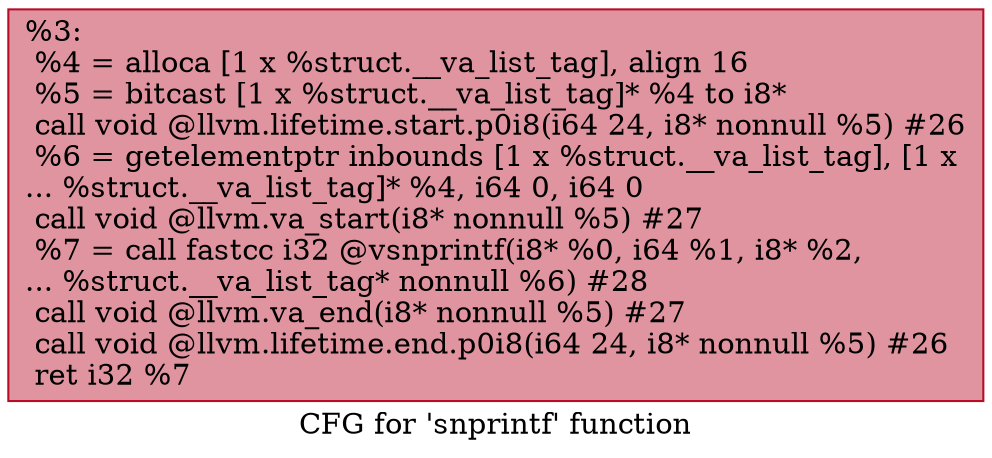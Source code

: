 digraph "CFG for 'snprintf' function" {
	label="CFG for 'snprintf' function";

	Node0x24c9cb0 [shape=record,color="#b70d28ff", style=filled, fillcolor="#b70d2870",label="{%3:\l  %4 = alloca [1 x %struct.__va_list_tag], align 16\l  %5 = bitcast [1 x %struct.__va_list_tag]* %4 to i8*\l  call void @llvm.lifetime.start.p0i8(i64 24, i8* nonnull %5) #26\l  %6 = getelementptr inbounds [1 x %struct.__va_list_tag], [1 x\l... %struct.__va_list_tag]* %4, i64 0, i64 0\l  call void @llvm.va_start(i8* nonnull %5) #27\l  %7 = call fastcc i32 @vsnprintf(i8* %0, i64 %1, i8* %2,\l... %struct.__va_list_tag* nonnull %6) #28\l  call void @llvm.va_end(i8* nonnull %5) #27\l  call void @llvm.lifetime.end.p0i8(i64 24, i8* nonnull %5) #26\l  ret i32 %7\l}"];
}
